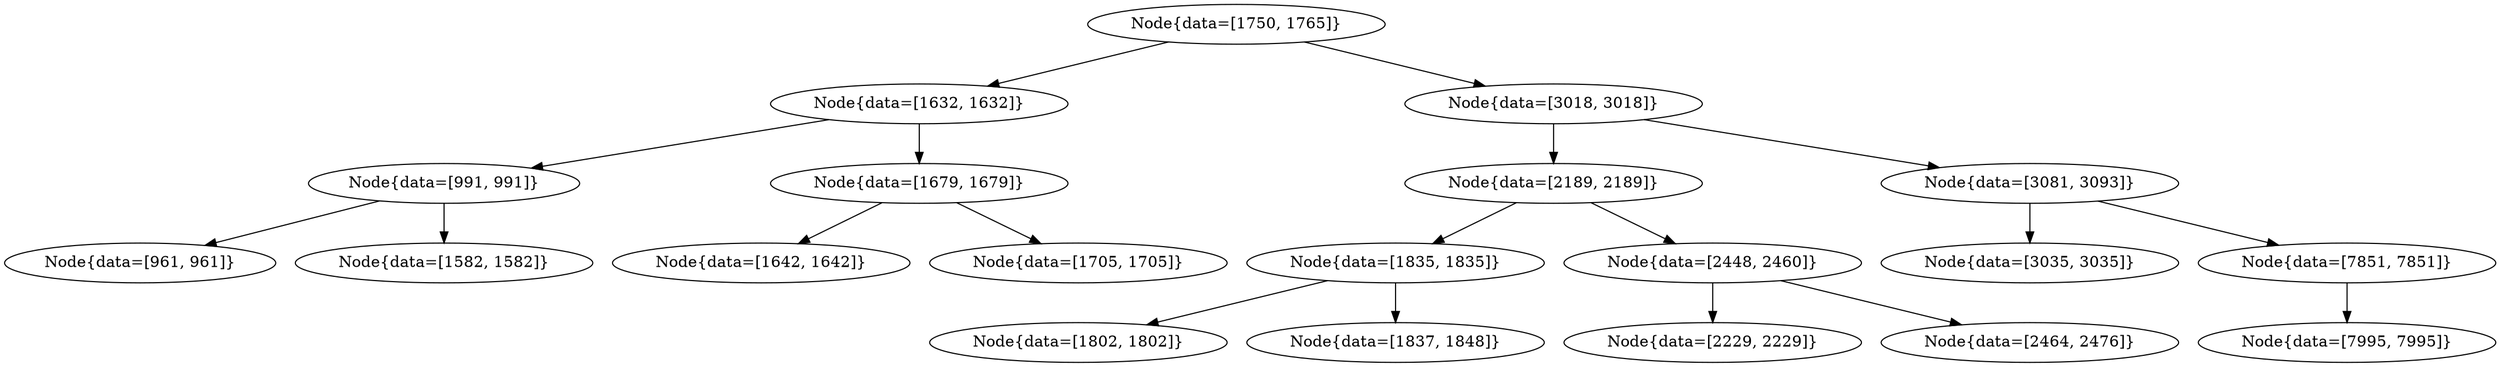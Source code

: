 digraph G{
317831020 [label="Node{data=[1750, 1765]}"]
317831020 -> 1535042579
1535042579 [label="Node{data=[1632, 1632]}"]
1535042579 -> 573045251
573045251 [label="Node{data=[991, 991]}"]
573045251 -> 2124938965
2124938965 [label="Node{data=[961, 961]}"]
573045251 -> 1643277498
1643277498 [label="Node{data=[1582, 1582]}"]
1535042579 -> 1291862763
1291862763 [label="Node{data=[1679, 1679]}"]
1291862763 -> 1357532842
1357532842 [label="Node{data=[1642, 1642]}"]
1291862763 -> 301617972
301617972 [label="Node{data=[1705, 1705]}"]
317831020 -> 1671391757
1671391757 [label="Node{data=[3018, 3018]}"]
1671391757 -> 742878095
742878095 [label="Node{data=[2189, 2189]}"]
742878095 -> 777715635
777715635 [label="Node{data=[1835, 1835]}"]
777715635 -> 1836739263
1836739263 [label="Node{data=[1802, 1802]}"]
777715635 -> 1965926943
1965926943 [label="Node{data=[1837, 1848]}"]
742878095 -> 1654766630
1654766630 [label="Node{data=[2448, 2460]}"]
1654766630 -> 469725350
469725350 [label="Node{data=[2229, 2229]}"]
1654766630 -> 628023028
628023028 [label="Node{data=[2464, 2476]}"]
1671391757 -> 1032582420
1032582420 [label="Node{data=[3081, 3093]}"]
1032582420 -> 1386491407
1386491407 [label="Node{data=[3035, 3035]}"]
1032582420 -> 851316413
851316413 [label="Node{data=[7851, 7851]}"]
851316413 -> 1635057504
1635057504 [label="Node{data=[7995, 7995]}"]
}